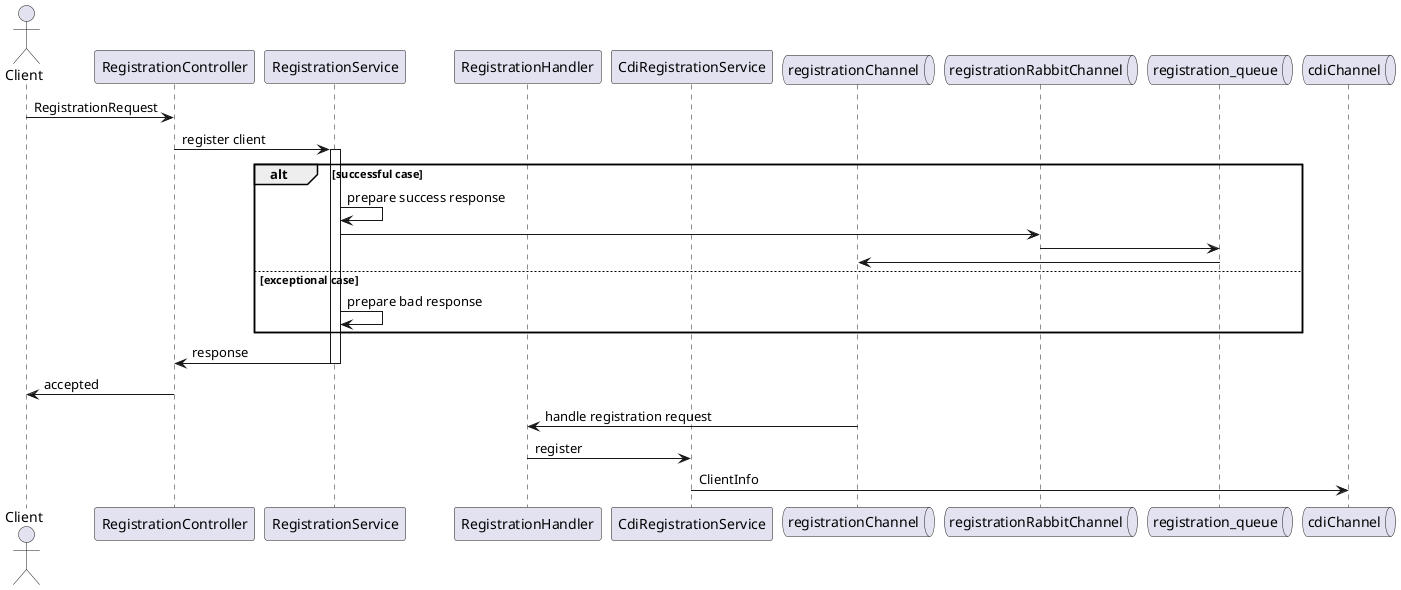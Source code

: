 @startuml
'https://plantuml.com/sequence-diagram


actor Client as client
participant RegistrationController as controller
participant RegistrationService as service
participant RegistrationHandler as handler
participant CdiRegistrationService as cdi
queue  registrationChannel as registrationChannel
queue  registrationRabbitChannel as registrationRabbitChannel
queue  registration_queue as registration_queue


queue cdiChannel as cdiChannel

client-> controller: RegistrationRequest
controller -> service: register client
activate service
alt successful case
service -> service: prepare success response
service -> registrationRabbitChannel
registrationRabbitChannel -> registration_queue
registration_queue -> registrationChannel
else exceptional case
service -> service: prepare bad response
end
service -> controller: response
deactivate service
controller-> client: accepted
registrationChannel -> handler: handle registration request
handler->cdi: register
cdi->cdiChannel: ClientInfo
@enduml